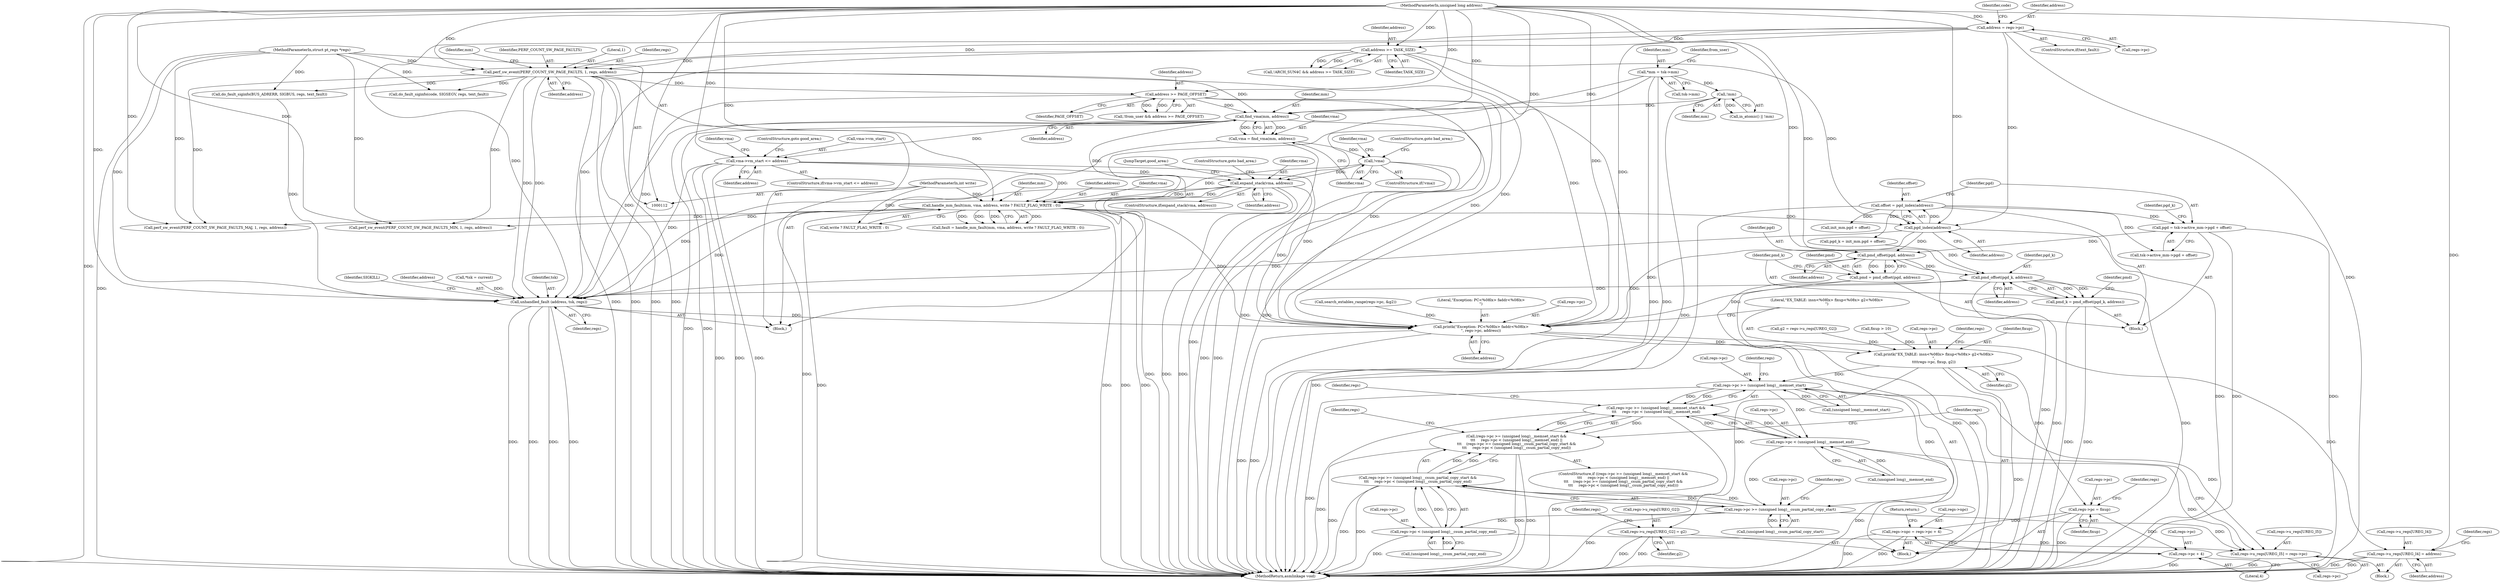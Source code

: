 digraph "0_linux_a8b0ca17b80e92faab46ee7179ba9e99ccb61233_43@integer" {
"1000472" [label="(Call,pgd = tsk->active_mm->pgd + offset)"];
"1000464" [label="(Call,offset = pgd_index(address))"];
"1000466" [label="(Call,pgd_index(address))"];
"1000156" [label="(Call,address >= TASK_SIZE)"];
"1000144" [label="(Call,address = regs->pc)"];
"1000116" [label="(MethodParameterIn,unsigned long address)"];
"1000242" [label="(Call,handle_mm_fault(mm, vma, address, write ? FAULT_FLAG_WRITE : 0))"];
"1000186" [label="(Call,find_vma(mm, address))"];
"1000163" [label="(Call,!mm)"];
"1000124" [label="(Call,*mm = tsk->mm)"];
"1000180" [label="(Call,address >= PAGE_OFFSET)"];
"1000166" [label="(Call,perf_sw_event(PERF_COUNT_SW_PAGE_FAULTS, 1, regs, address))"];
"1000113" [label="(MethodParameterIn,struct pt_regs *regs)"];
"1000209" [label="(Call,expand_stack(vma, address))"];
"1000190" [label="(Call,!vma)"];
"1000184" [label="(Call,vma = find_vma(mm, address))"];
"1000194" [label="(Call,vma->vm_start <= address)"];
"1000115" [label="(MethodParameterIn,int write)"];
"1000510" [label="(Call,pmd_offset(pgd, address))"];
"1000508" [label="(Call,pmd = pmd_offset(pgd, address))"];
"1000515" [label="(Call,pmd_offset(pgd_k, address))"];
"1000344" [label="(Call,printk(\"Exception: PC<%08lx> faddr<%08lx>\n\", regs->pc, address))"];
"1000350" [label="(Call,printk(\"EX_TABLE: insn<%08lx> fixup<%08x> g2<%08lx>\n\",\n\t\t\t\tregs->pc, fixup, g2))"];
"1000360" [label="(Call,regs->pc >= (unsigned long)__memset_start)"];
"1000359" [label="(Call,regs->pc >= (unsigned long)__memset_start &&\n\t\t\t     regs->pc < (unsigned long)__memset_end)"];
"1000358" [label="(Call,(regs->pc >= (unsigned long)__memset_start &&\n\t\t\t     regs->pc < (unsigned long)__memset_end) ||\n\t\t\t    (regs->pc >= (unsigned long)__csum_partial_copy_start &&\n\t\t\t     regs->pc < (unsigned long)__csum_partial_copy_end))"];
"1000367" [label="(Call,regs->pc < (unsigned long)__memset_end)"];
"1000375" [label="(Call,regs->pc >= (unsigned long)__csum_partial_copy_start)"];
"1000374" [label="(Call,regs->pc >= (unsigned long)__csum_partial_copy_start &&\n\t\t\t     regs->pc < (unsigned long)__csum_partial_copy_end)"];
"1000382" [label="(Call,regs->pc < (unsigned long)__csum_partial_copy_end)"];
"1000397" [label="(Call,regs->u_regs[UREG_I5] = regs->pc)"];
"1000406" [label="(Call,regs->u_regs[UREG_G2] = g2)"];
"1000413" [label="(Call,regs->pc = fixup)"];
"1000418" [label="(Call,regs->npc = regs->pc + 4)"];
"1000422" [label="(Call,regs->pc + 4)"];
"1000390" [label="(Call,regs->u_regs[UREG_I4] = address)"];
"1000428" [label="(Call,unhandled_fault (address, tsk, regs))"];
"1000513" [label="(Call,pmd_k = pmd_offset(pgd_k, address))"];
"1000133" [label="(Identifier,from_user)"];
"1000204" [label="(Identifier,vma)"];
"1000465" [label="(Identifier,offset)"];
"1000400" [label="(Identifier,regs)"];
"1000124" [label="(Call,*mm = tsk->mm)"];
"1000177" [label="(Call,!from_user && address >= PAGE_OFFSET)"];
"1000359" [label="(Call,regs->pc >= (unsigned long)__memset_start &&\n\t\t\t     regs->pc < (unsigned long)__memset_end)"];
"1000277" [label="(Call,perf_sw_event(PERF_COUNT_SW_PAGE_FAULTS_MAJ, 1, regs, address))"];
"1000420" [label="(Identifier,regs)"];
"1000367" [label="(Call,regs->pc < (unsigned long)__memset_end)"];
"1000406" [label="(Call,regs->u_regs[UREG_G2] = g2)"];
"1000166" [label="(Call,perf_sw_event(PERF_COUNT_SW_PAGE_FAULTS, 1, regs, address))"];
"1000386" [label="(Call,(unsigned long)__csum_partial_copy_end)"];
"1000357" [label="(ControlStructure,if ((regs->pc >= (unsigned long)__memset_start &&\n\t\t\t     regs->pc < (unsigned long)__memset_end) ||\n\t\t\t    (regs->pc >= (unsigned long)__csum_partial_copy_start &&\n\t\t\t     regs->pc < (unsigned long)__csum_partial_copy_end)))"];
"1000187" [label="(Identifier,mm)"];
"1000417" [label="(Identifier,fixup)"];
"1000369" [label="(Identifier,regs)"];
"1000510" [label="(Call,pmd_offset(pgd, address))"];
"1000364" [label="(Call,(unsigned long)__memset_start)"];
"1000472" [label="(Call,pgd = tsk->active_mm->pgd + offset)"];
"1000428" [label="(Call,unhandled_fault (address, tsk, regs))"];
"1000213" [label="(JumpTarget,good_area:)"];
"1000375" [label="(Call,regs->pc >= (unsigned long)__csum_partial_copy_start)"];
"1000473" [label="(Identifier,pgd)"];
"1000371" [label="(Call,(unsigned long)__memset_end)"];
"1000362" [label="(Identifier,regs)"];
"1000180" [label="(Call,address >= PAGE_OFFSET)"];
"1000188" [label="(Identifier,address)"];
"1000355" [label="(Identifier,fixup)"];
"1000426" [label="(Literal,4)"];
"1000246" [label="(Call,write ? FAULT_FLAG_WRITE : 0)"];
"1000181" [label="(Identifier,address)"];
"1000316" [label="(Call,g2 = regs->u_regs[UREG_G2])"];
"1000339" [label="(Block,)"];
"1000185" [label="(Identifier,vma)"];
"1000199" [label="(ControlStructure,goto good_area;)"];
"1000423" [label="(Call,regs->pc)"];
"1000209" [label="(Call,expand_stack(vma, address))"];
"1000116" [label="(MethodParameterIn,unsigned long address)"];
"1000361" [label="(Call,regs->pc)"];
"1000194" [label="(Call,vma->vm_start <= address)"];
"1000336" [label="(Call,fixup > 10)"];
"1000517" [label="(Identifier,address)"];
"1000329" [label="(Call,search_extables_range(regs->pc, &g2))"];
"1000168" [label="(Literal,1)"];
"1000115" [label="(MethodParameterIn,int write)"];
"1000513" [label="(Call,pmd_k = pmd_offset(pgd_k, address))"];
"1000212" [label="(ControlStructure,goto bad_area;)"];
"1000433" [label="(Identifier,SIGKILL)"];
"1000429" [label="(Identifier,address)"];
"1000191" [label="(Identifier,vma)"];
"1000198" [label="(Identifier,address)"];
"1000120" [label="(Call,*tsk = current)"];
"1000418" [label="(Call,regs->npc = regs->pc + 4)"];
"1000157" [label="(Identifier,address)"];
"1000415" [label="(Identifier,regs)"];
"1000419" [label="(Call,regs->npc)"];
"1000144" [label="(Call,address = regs->pc)"];
"1000345" [label="(Literal,\"Exception: PC<%08lx> faddr<%08lx>\n\")"];
"1000117" [label="(Block,)"];
"1000189" [label="(ControlStructure,if(!vma))"];
"1000376" [label="(Call,regs->pc)"];
"1000382" [label="(Call,regs->pc < (unsigned long)__csum_partial_copy_end)"];
"1000384" [label="(Identifier,regs)"];
"1000245" [label="(Identifier,address)"];
"1000242" [label="(Call,handle_mm_fault(mm, vma, address, write ? FAULT_FLAG_WRITE : 0))"];
"1000352" [label="(Call,regs->pc)"];
"1000153" [label="(Call,!ARCH_SUN4C && address >= TASK_SIZE)"];
"1000350" [label="(Call,printk(\"EX_TABLE: insn<%08lx> fixup<%08x> g2<%08lx>\n\",\n\t\t\t\tregs->pc, fixup, g2))"];
"1000412" [label="(Identifier,g2)"];
"1000511" [label="(Identifier,pgd)"];
"1000396" [label="(Identifier,address)"];
"1000427" [label="(Return,return;)"];
"1000474" [label="(Call,tsk->active_mm->pgd + offset)"];
"1000393" [label="(Identifier,regs)"];
"1000169" [label="(Identifier,regs)"];
"1000379" [label="(Call,(unsigned long)__csum_partial_copy_start)"];
"1000190" [label="(Call,!vma)"];
"1000161" [label="(Call,in_atomic() || !mm)"];
"1000452" [label="(Call,do_fault_siginfo(BUS_ADRERR, SIGBUS, regs, text_fault))"];
"1000409" [label="(Identifier,regs)"];
"1000186" [label="(Call,find_vma(mm, address))"];
"1000184" [label="(Call,vma = find_vma(mm, address))"];
"1000309" [label="(Call,do_fault_siginfo(code, SIGSEGV, regs, text_fault))"];
"1000195" [label="(Call,vma->vm_start)"];
"1000383" [label="(Call,regs->pc)"];
"1000534" [label="(MethodReturn,asmlinkage void)"];
"1000142" [label="(ControlStructure,if(text_fault))"];
"1000377" [label="(Identifier,regs)"];
"1000344" [label="(Call,printk(\"Exception: PC<%08lx> faddr<%08lx>\n\", regs->pc, address))"];
"1000240" [label="(Call,fault = handle_mm_fault(mm, vma, address, write ? FAULT_FLAG_WRITE : 0))"];
"1000211" [label="(Identifier,address)"];
"1000126" [label="(Call,tsk->mm)"];
"1000374" [label="(Call,regs->pc >= (unsigned long)__csum_partial_copy_start &&\n\t\t\t     regs->pc < (unsigned long)__csum_partial_copy_end)"];
"1000244" [label="(Identifier,vma)"];
"1000431" [label="(Identifier,regs)"];
"1000407" [label="(Call,regs->u_regs[UREG_G2])"];
"1000170" [label="(Identifier,address)"];
"1000146" [label="(Call,regs->pc)"];
"1000351" [label="(Literal,\"EX_TABLE: insn<%08lx> fixup<%08x> g2<%08lx>\n\")"];
"1000516" [label="(Identifier,pgd_k)"];
"1000522" [label="(Identifier,pmd)"];
"1000483" [label="(Call,init_mm.pgd + offset)"];
"1000158" [label="(Identifier,TASK_SIZE)"];
"1000196" [label="(Identifier,vma)"];
"1000346" [label="(Call,regs->pc)"];
"1000349" [label="(Identifier,address)"];
"1000163" [label="(Call,!mm)"];
"1000467" [label="(Identifier,address)"];
"1000193" [label="(ControlStructure,if(vma->vm_start <= address))"];
"1000512" [label="(Identifier,address)"];
"1000391" [label="(Call,regs->u_regs[UREG_I4])"];
"1000414" [label="(Call,regs->pc)"];
"1000288" [label="(Call,perf_sw_event(PERF_COUNT_SW_PAGE_FAULTS_MIN, 1, regs, address))"];
"1000464" [label="(Call,offset = pgd_index(address))"];
"1000192" [label="(ControlStructure,goto bad_area;)"];
"1000156" [label="(Call,address >= TASK_SIZE)"];
"1000150" [label="(Identifier,code)"];
"1000389" [label="(Block,)"];
"1000210" [label="(Identifier,vma)"];
"1000368" [label="(Call,regs->pc)"];
"1000509" [label="(Identifier,pmd)"];
"1000390" [label="(Call,regs->u_regs[UREG_I4] = address)"];
"1000125" [label="(Identifier,mm)"];
"1000164" [label="(Identifier,mm)"];
"1000182" [label="(Identifier,PAGE_OFFSET)"];
"1000174" [label="(Identifier,mm)"];
"1000514" [label="(Identifier,pmd_k)"];
"1000508" [label="(Call,pmd = pmd_offset(pgd, address))"];
"1000145" [label="(Identifier,address)"];
"1000397" [label="(Call,regs->u_regs[UREG_I5] = regs->pc)"];
"1000466" [label="(Call,pgd_index(address))"];
"1000515" [label="(Call,pmd_offset(pgd_k, address))"];
"1000413" [label="(Call,regs->pc = fixup)"];
"1000356" [label="(Identifier,g2)"];
"1000358" [label="(Call,(regs->pc >= (unsigned long)__memset_start &&\n\t\t\t     regs->pc < (unsigned long)__memset_end) ||\n\t\t\t    (regs->pc >= (unsigned long)__csum_partial_copy_start &&\n\t\t\t     regs->pc < (unsigned long)__csum_partial_copy_end))"];
"1000482" [label="(Identifier,pgd_k)"];
"1000113" [label="(MethodParameterIn,struct pt_regs *regs)"];
"1000243" [label="(Identifier,mm)"];
"1000430" [label="(Identifier,tsk)"];
"1000398" [label="(Call,regs->u_regs[UREG_I5])"];
"1000360" [label="(Call,regs->pc >= (unsigned long)__memset_start)"];
"1000422" [label="(Call,regs->pc + 4)"];
"1000208" [label="(ControlStructure,if(expand_stack(vma, address)))"];
"1000462" [label="(Block,)"];
"1000481" [label="(Call,pgd_k = init_mm.pgd + offset)"];
"1000167" [label="(Identifier,PERF_COUNT_SW_PAGE_FAULTS)"];
"1000403" [label="(Call,regs->pc)"];
"1000472" -> "1000462"  [label="AST: "];
"1000472" -> "1000474"  [label="CFG: "];
"1000473" -> "1000472"  [label="AST: "];
"1000474" -> "1000472"  [label="AST: "];
"1000482" -> "1000472"  [label="CFG: "];
"1000472" -> "1000534"  [label="DDG: "];
"1000472" -> "1000534"  [label="DDG: "];
"1000464" -> "1000472"  [label="DDG: "];
"1000472" -> "1000510"  [label="DDG: "];
"1000464" -> "1000462"  [label="AST: "];
"1000464" -> "1000466"  [label="CFG: "];
"1000465" -> "1000464"  [label="AST: "];
"1000466" -> "1000464"  [label="AST: "];
"1000473" -> "1000464"  [label="CFG: "];
"1000464" -> "1000534"  [label="DDG: "];
"1000466" -> "1000464"  [label="DDG: "];
"1000464" -> "1000474"  [label="DDG: "];
"1000464" -> "1000481"  [label="DDG: "];
"1000464" -> "1000483"  [label="DDG: "];
"1000466" -> "1000467"  [label="CFG: "];
"1000467" -> "1000466"  [label="AST: "];
"1000466" -> "1000534"  [label="DDG: "];
"1000466" -> "1000344"  [label="DDG: "];
"1000466" -> "1000428"  [label="DDG: "];
"1000156" -> "1000466"  [label="DDG: "];
"1000144" -> "1000466"  [label="DDG: "];
"1000242" -> "1000466"  [label="DDG: "];
"1000116" -> "1000466"  [label="DDG: "];
"1000466" -> "1000510"  [label="DDG: "];
"1000156" -> "1000153"  [label="AST: "];
"1000156" -> "1000158"  [label="CFG: "];
"1000157" -> "1000156"  [label="AST: "];
"1000158" -> "1000156"  [label="AST: "];
"1000153" -> "1000156"  [label="CFG: "];
"1000156" -> "1000534"  [label="DDG: "];
"1000156" -> "1000153"  [label="DDG: "];
"1000156" -> "1000153"  [label="DDG: "];
"1000144" -> "1000156"  [label="DDG: "];
"1000116" -> "1000156"  [label="DDG: "];
"1000156" -> "1000166"  [label="DDG: "];
"1000156" -> "1000344"  [label="DDG: "];
"1000156" -> "1000428"  [label="DDG: "];
"1000144" -> "1000142"  [label="AST: "];
"1000144" -> "1000146"  [label="CFG: "];
"1000145" -> "1000144"  [label="AST: "];
"1000146" -> "1000144"  [label="AST: "];
"1000150" -> "1000144"  [label="CFG: "];
"1000144" -> "1000534"  [label="DDG: "];
"1000116" -> "1000144"  [label="DDG: "];
"1000144" -> "1000166"  [label="DDG: "];
"1000144" -> "1000344"  [label="DDG: "];
"1000144" -> "1000428"  [label="DDG: "];
"1000116" -> "1000112"  [label="AST: "];
"1000116" -> "1000534"  [label="DDG: "];
"1000116" -> "1000166"  [label="DDG: "];
"1000116" -> "1000180"  [label="DDG: "];
"1000116" -> "1000186"  [label="DDG: "];
"1000116" -> "1000194"  [label="DDG: "];
"1000116" -> "1000209"  [label="DDG: "];
"1000116" -> "1000242"  [label="DDG: "];
"1000116" -> "1000277"  [label="DDG: "];
"1000116" -> "1000288"  [label="DDG: "];
"1000116" -> "1000344"  [label="DDG: "];
"1000116" -> "1000390"  [label="DDG: "];
"1000116" -> "1000428"  [label="DDG: "];
"1000116" -> "1000510"  [label="DDG: "];
"1000116" -> "1000515"  [label="DDG: "];
"1000242" -> "1000240"  [label="AST: "];
"1000242" -> "1000246"  [label="CFG: "];
"1000243" -> "1000242"  [label="AST: "];
"1000244" -> "1000242"  [label="AST: "];
"1000245" -> "1000242"  [label="AST: "];
"1000246" -> "1000242"  [label="AST: "];
"1000240" -> "1000242"  [label="CFG: "];
"1000242" -> "1000534"  [label="DDG: "];
"1000242" -> "1000534"  [label="DDG: "];
"1000242" -> "1000534"  [label="DDG: "];
"1000242" -> "1000534"  [label="DDG: "];
"1000242" -> "1000240"  [label="DDG: "];
"1000242" -> "1000240"  [label="DDG: "];
"1000242" -> "1000240"  [label="DDG: "];
"1000242" -> "1000240"  [label="DDG: "];
"1000186" -> "1000242"  [label="DDG: "];
"1000209" -> "1000242"  [label="DDG: "];
"1000209" -> "1000242"  [label="DDG: "];
"1000190" -> "1000242"  [label="DDG: "];
"1000194" -> "1000242"  [label="DDG: "];
"1000115" -> "1000242"  [label="DDG: "];
"1000242" -> "1000277"  [label="DDG: "];
"1000242" -> "1000288"  [label="DDG: "];
"1000242" -> "1000344"  [label="DDG: "];
"1000242" -> "1000428"  [label="DDG: "];
"1000186" -> "1000184"  [label="AST: "];
"1000186" -> "1000188"  [label="CFG: "];
"1000187" -> "1000186"  [label="AST: "];
"1000188" -> "1000186"  [label="AST: "];
"1000184" -> "1000186"  [label="CFG: "];
"1000186" -> "1000534"  [label="DDG: "];
"1000186" -> "1000534"  [label="DDG: "];
"1000186" -> "1000184"  [label="DDG: "];
"1000186" -> "1000184"  [label="DDG: "];
"1000163" -> "1000186"  [label="DDG: "];
"1000124" -> "1000186"  [label="DDG: "];
"1000180" -> "1000186"  [label="DDG: "];
"1000166" -> "1000186"  [label="DDG: "];
"1000186" -> "1000194"  [label="DDG: "];
"1000186" -> "1000344"  [label="DDG: "];
"1000186" -> "1000428"  [label="DDG: "];
"1000163" -> "1000161"  [label="AST: "];
"1000163" -> "1000164"  [label="CFG: "];
"1000164" -> "1000163"  [label="AST: "];
"1000161" -> "1000163"  [label="CFG: "];
"1000163" -> "1000534"  [label="DDG: "];
"1000163" -> "1000161"  [label="DDG: "];
"1000124" -> "1000163"  [label="DDG: "];
"1000124" -> "1000117"  [label="AST: "];
"1000124" -> "1000126"  [label="CFG: "];
"1000125" -> "1000124"  [label="AST: "];
"1000126" -> "1000124"  [label="AST: "];
"1000133" -> "1000124"  [label="CFG: "];
"1000124" -> "1000534"  [label="DDG: "];
"1000124" -> "1000534"  [label="DDG: "];
"1000180" -> "1000177"  [label="AST: "];
"1000180" -> "1000182"  [label="CFG: "];
"1000181" -> "1000180"  [label="AST: "];
"1000182" -> "1000180"  [label="AST: "];
"1000177" -> "1000180"  [label="CFG: "];
"1000180" -> "1000534"  [label="DDG: "];
"1000180" -> "1000534"  [label="DDG: "];
"1000180" -> "1000177"  [label="DDG: "];
"1000180" -> "1000177"  [label="DDG: "];
"1000166" -> "1000180"  [label="DDG: "];
"1000180" -> "1000344"  [label="DDG: "];
"1000180" -> "1000428"  [label="DDG: "];
"1000166" -> "1000117"  [label="AST: "];
"1000166" -> "1000170"  [label="CFG: "];
"1000167" -> "1000166"  [label="AST: "];
"1000168" -> "1000166"  [label="AST: "];
"1000169" -> "1000166"  [label="AST: "];
"1000170" -> "1000166"  [label="AST: "];
"1000174" -> "1000166"  [label="CFG: "];
"1000166" -> "1000534"  [label="DDG: "];
"1000166" -> "1000534"  [label="DDG: "];
"1000166" -> "1000534"  [label="DDG: "];
"1000166" -> "1000534"  [label="DDG: "];
"1000113" -> "1000166"  [label="DDG: "];
"1000166" -> "1000277"  [label="DDG: "];
"1000166" -> "1000288"  [label="DDG: "];
"1000166" -> "1000309"  [label="DDG: "];
"1000166" -> "1000344"  [label="DDG: "];
"1000166" -> "1000428"  [label="DDG: "];
"1000166" -> "1000428"  [label="DDG: "];
"1000166" -> "1000452"  [label="DDG: "];
"1000113" -> "1000112"  [label="AST: "];
"1000113" -> "1000534"  [label="DDG: "];
"1000113" -> "1000277"  [label="DDG: "];
"1000113" -> "1000288"  [label="DDG: "];
"1000113" -> "1000309"  [label="DDG: "];
"1000113" -> "1000428"  [label="DDG: "];
"1000113" -> "1000452"  [label="DDG: "];
"1000209" -> "1000208"  [label="AST: "];
"1000209" -> "1000211"  [label="CFG: "];
"1000210" -> "1000209"  [label="AST: "];
"1000211" -> "1000209"  [label="AST: "];
"1000212" -> "1000209"  [label="CFG: "];
"1000213" -> "1000209"  [label="CFG: "];
"1000209" -> "1000534"  [label="DDG: "];
"1000209" -> "1000534"  [label="DDG: "];
"1000209" -> "1000534"  [label="DDG: "];
"1000190" -> "1000209"  [label="DDG: "];
"1000194" -> "1000209"  [label="DDG: "];
"1000209" -> "1000344"  [label="DDG: "];
"1000209" -> "1000428"  [label="DDG: "];
"1000190" -> "1000189"  [label="AST: "];
"1000190" -> "1000191"  [label="CFG: "];
"1000191" -> "1000190"  [label="AST: "];
"1000192" -> "1000190"  [label="CFG: "];
"1000196" -> "1000190"  [label="CFG: "];
"1000190" -> "1000534"  [label="DDG: "];
"1000190" -> "1000534"  [label="DDG: "];
"1000184" -> "1000190"  [label="DDG: "];
"1000184" -> "1000117"  [label="AST: "];
"1000185" -> "1000184"  [label="AST: "];
"1000191" -> "1000184"  [label="CFG: "];
"1000184" -> "1000534"  [label="DDG: "];
"1000194" -> "1000193"  [label="AST: "];
"1000194" -> "1000198"  [label="CFG: "];
"1000195" -> "1000194"  [label="AST: "];
"1000198" -> "1000194"  [label="AST: "];
"1000199" -> "1000194"  [label="CFG: "];
"1000204" -> "1000194"  [label="CFG: "];
"1000194" -> "1000534"  [label="DDG: "];
"1000194" -> "1000534"  [label="DDG: "];
"1000194" -> "1000534"  [label="DDG: "];
"1000194" -> "1000344"  [label="DDG: "];
"1000194" -> "1000428"  [label="DDG: "];
"1000115" -> "1000112"  [label="AST: "];
"1000115" -> "1000534"  [label="DDG: "];
"1000115" -> "1000246"  [label="DDG: "];
"1000510" -> "1000508"  [label="AST: "];
"1000510" -> "1000512"  [label="CFG: "];
"1000511" -> "1000510"  [label="AST: "];
"1000512" -> "1000510"  [label="AST: "];
"1000508" -> "1000510"  [label="CFG: "];
"1000510" -> "1000534"  [label="DDG: "];
"1000510" -> "1000508"  [label="DDG: "];
"1000510" -> "1000508"  [label="DDG: "];
"1000510" -> "1000515"  [label="DDG: "];
"1000508" -> "1000462"  [label="AST: "];
"1000509" -> "1000508"  [label="AST: "];
"1000514" -> "1000508"  [label="CFG: "];
"1000508" -> "1000534"  [label="DDG: "];
"1000508" -> "1000534"  [label="DDG: "];
"1000515" -> "1000513"  [label="AST: "];
"1000515" -> "1000517"  [label="CFG: "];
"1000516" -> "1000515"  [label="AST: "];
"1000517" -> "1000515"  [label="AST: "];
"1000513" -> "1000515"  [label="CFG: "];
"1000515" -> "1000534"  [label="DDG: "];
"1000515" -> "1000534"  [label="DDG: "];
"1000515" -> "1000344"  [label="DDG: "];
"1000515" -> "1000428"  [label="DDG: "];
"1000515" -> "1000513"  [label="DDG: "];
"1000515" -> "1000513"  [label="DDG: "];
"1000481" -> "1000515"  [label="DDG: "];
"1000344" -> "1000339"  [label="AST: "];
"1000344" -> "1000349"  [label="CFG: "];
"1000345" -> "1000344"  [label="AST: "];
"1000346" -> "1000344"  [label="AST: "];
"1000349" -> "1000344"  [label="AST: "];
"1000351" -> "1000344"  [label="CFG: "];
"1000344" -> "1000534"  [label="DDG: "];
"1000344" -> "1000534"  [label="DDG: "];
"1000329" -> "1000344"  [label="DDG: "];
"1000428" -> "1000344"  [label="DDG: "];
"1000344" -> "1000350"  [label="DDG: "];
"1000344" -> "1000390"  [label="DDG: "];
"1000350" -> "1000339"  [label="AST: "];
"1000350" -> "1000356"  [label="CFG: "];
"1000351" -> "1000350"  [label="AST: "];
"1000352" -> "1000350"  [label="AST: "];
"1000355" -> "1000350"  [label="AST: "];
"1000356" -> "1000350"  [label="AST: "];
"1000362" -> "1000350"  [label="CFG: "];
"1000350" -> "1000534"  [label="DDG: "];
"1000336" -> "1000350"  [label="DDG: "];
"1000316" -> "1000350"  [label="DDG: "];
"1000350" -> "1000360"  [label="DDG: "];
"1000350" -> "1000406"  [label="DDG: "];
"1000350" -> "1000413"  [label="DDG: "];
"1000360" -> "1000359"  [label="AST: "];
"1000360" -> "1000364"  [label="CFG: "];
"1000361" -> "1000360"  [label="AST: "];
"1000364" -> "1000360"  [label="AST: "];
"1000369" -> "1000360"  [label="CFG: "];
"1000359" -> "1000360"  [label="CFG: "];
"1000360" -> "1000534"  [label="DDG: "];
"1000360" -> "1000359"  [label="DDG: "];
"1000360" -> "1000359"  [label="DDG: "];
"1000364" -> "1000360"  [label="DDG: "];
"1000360" -> "1000367"  [label="DDG: "];
"1000360" -> "1000375"  [label="DDG: "];
"1000360" -> "1000397"  [label="DDG: "];
"1000359" -> "1000358"  [label="AST: "];
"1000359" -> "1000367"  [label="CFG: "];
"1000367" -> "1000359"  [label="AST: "];
"1000377" -> "1000359"  [label="CFG: "];
"1000358" -> "1000359"  [label="CFG: "];
"1000359" -> "1000534"  [label="DDG: "];
"1000359" -> "1000534"  [label="DDG: "];
"1000359" -> "1000358"  [label="DDG: "];
"1000359" -> "1000358"  [label="DDG: "];
"1000367" -> "1000359"  [label="DDG: "];
"1000367" -> "1000359"  [label="DDG: "];
"1000358" -> "1000357"  [label="AST: "];
"1000358" -> "1000374"  [label="CFG: "];
"1000374" -> "1000358"  [label="AST: "];
"1000393" -> "1000358"  [label="CFG: "];
"1000409" -> "1000358"  [label="CFG: "];
"1000358" -> "1000534"  [label="DDG: "];
"1000358" -> "1000534"  [label="DDG: "];
"1000358" -> "1000534"  [label="DDG: "];
"1000374" -> "1000358"  [label="DDG: "];
"1000374" -> "1000358"  [label="DDG: "];
"1000367" -> "1000371"  [label="CFG: "];
"1000368" -> "1000367"  [label="AST: "];
"1000371" -> "1000367"  [label="AST: "];
"1000367" -> "1000534"  [label="DDG: "];
"1000371" -> "1000367"  [label="DDG: "];
"1000367" -> "1000375"  [label="DDG: "];
"1000367" -> "1000397"  [label="DDG: "];
"1000375" -> "1000374"  [label="AST: "];
"1000375" -> "1000379"  [label="CFG: "];
"1000376" -> "1000375"  [label="AST: "];
"1000379" -> "1000375"  [label="AST: "];
"1000384" -> "1000375"  [label="CFG: "];
"1000374" -> "1000375"  [label="CFG: "];
"1000375" -> "1000534"  [label="DDG: "];
"1000375" -> "1000374"  [label="DDG: "];
"1000375" -> "1000374"  [label="DDG: "];
"1000379" -> "1000375"  [label="DDG: "];
"1000375" -> "1000382"  [label="DDG: "];
"1000375" -> "1000397"  [label="DDG: "];
"1000374" -> "1000382"  [label="CFG: "];
"1000382" -> "1000374"  [label="AST: "];
"1000374" -> "1000534"  [label="DDG: "];
"1000374" -> "1000534"  [label="DDG: "];
"1000382" -> "1000374"  [label="DDG: "];
"1000382" -> "1000374"  [label="DDG: "];
"1000382" -> "1000386"  [label="CFG: "];
"1000383" -> "1000382"  [label="AST: "];
"1000386" -> "1000382"  [label="AST: "];
"1000382" -> "1000534"  [label="DDG: "];
"1000386" -> "1000382"  [label="DDG: "];
"1000382" -> "1000397"  [label="DDG: "];
"1000397" -> "1000389"  [label="AST: "];
"1000397" -> "1000403"  [label="CFG: "];
"1000398" -> "1000397"  [label="AST: "];
"1000403" -> "1000397"  [label="AST: "];
"1000409" -> "1000397"  [label="CFG: "];
"1000397" -> "1000534"  [label="DDG: "];
"1000406" -> "1000339"  [label="AST: "];
"1000406" -> "1000412"  [label="CFG: "];
"1000407" -> "1000406"  [label="AST: "];
"1000412" -> "1000406"  [label="AST: "];
"1000415" -> "1000406"  [label="CFG: "];
"1000406" -> "1000534"  [label="DDG: "];
"1000406" -> "1000534"  [label="DDG: "];
"1000413" -> "1000339"  [label="AST: "];
"1000413" -> "1000417"  [label="CFG: "];
"1000414" -> "1000413"  [label="AST: "];
"1000417" -> "1000413"  [label="AST: "];
"1000420" -> "1000413"  [label="CFG: "];
"1000413" -> "1000534"  [label="DDG: "];
"1000413" -> "1000418"  [label="DDG: "];
"1000413" -> "1000422"  [label="DDG: "];
"1000418" -> "1000339"  [label="AST: "];
"1000418" -> "1000422"  [label="CFG: "];
"1000419" -> "1000418"  [label="AST: "];
"1000422" -> "1000418"  [label="AST: "];
"1000427" -> "1000418"  [label="CFG: "];
"1000418" -> "1000534"  [label="DDG: "];
"1000418" -> "1000534"  [label="DDG: "];
"1000422" -> "1000426"  [label="CFG: "];
"1000423" -> "1000422"  [label="AST: "];
"1000426" -> "1000422"  [label="AST: "];
"1000422" -> "1000534"  [label="DDG: "];
"1000390" -> "1000389"  [label="AST: "];
"1000390" -> "1000396"  [label="CFG: "];
"1000391" -> "1000390"  [label="AST: "];
"1000396" -> "1000390"  [label="AST: "];
"1000400" -> "1000390"  [label="CFG: "];
"1000390" -> "1000534"  [label="DDG: "];
"1000390" -> "1000534"  [label="DDG: "];
"1000428" -> "1000117"  [label="AST: "];
"1000428" -> "1000431"  [label="CFG: "];
"1000429" -> "1000428"  [label="AST: "];
"1000430" -> "1000428"  [label="AST: "];
"1000431" -> "1000428"  [label="AST: "];
"1000433" -> "1000428"  [label="CFG: "];
"1000428" -> "1000534"  [label="DDG: "];
"1000428" -> "1000534"  [label="DDG: "];
"1000428" -> "1000534"  [label="DDG: "];
"1000428" -> "1000534"  [label="DDG: "];
"1000120" -> "1000428"  [label="DDG: "];
"1000452" -> "1000428"  [label="DDG: "];
"1000513" -> "1000462"  [label="AST: "];
"1000514" -> "1000513"  [label="AST: "];
"1000522" -> "1000513"  [label="CFG: "];
"1000513" -> "1000534"  [label="DDG: "];
"1000513" -> "1000534"  [label="DDG: "];
}
